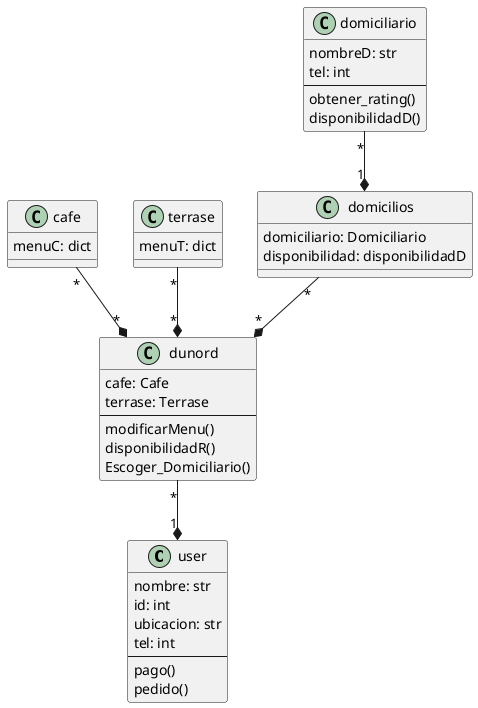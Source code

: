 @startuml

Class user{
nombre: str
id: int
ubicacion: str
tel: int
--
pago()
pedido()
}

Class domiciliario{
nombreD: str
tel: int
--
obtener_rating()
disponibilidadD()
}

Class dunord{
cafe: Cafe
terrase: Terrase
--
modificarMenu()
disponibilidadR()
Escoger_Domiciliario()
}

Class cafe{
menuC: dict
}

Class terrase{
menuT: dict
}

Class domicilios{
domiciliario: Domiciliario
disponibilidad: disponibilidadD

}

cafe "*" --* "*" dunord
terrase "*" --* "*" dunord
domiciliario "*" --* "1" domicilios
domicilios "*" --* "*" dunord 
dunord "*" --* "1" user

@enduml
